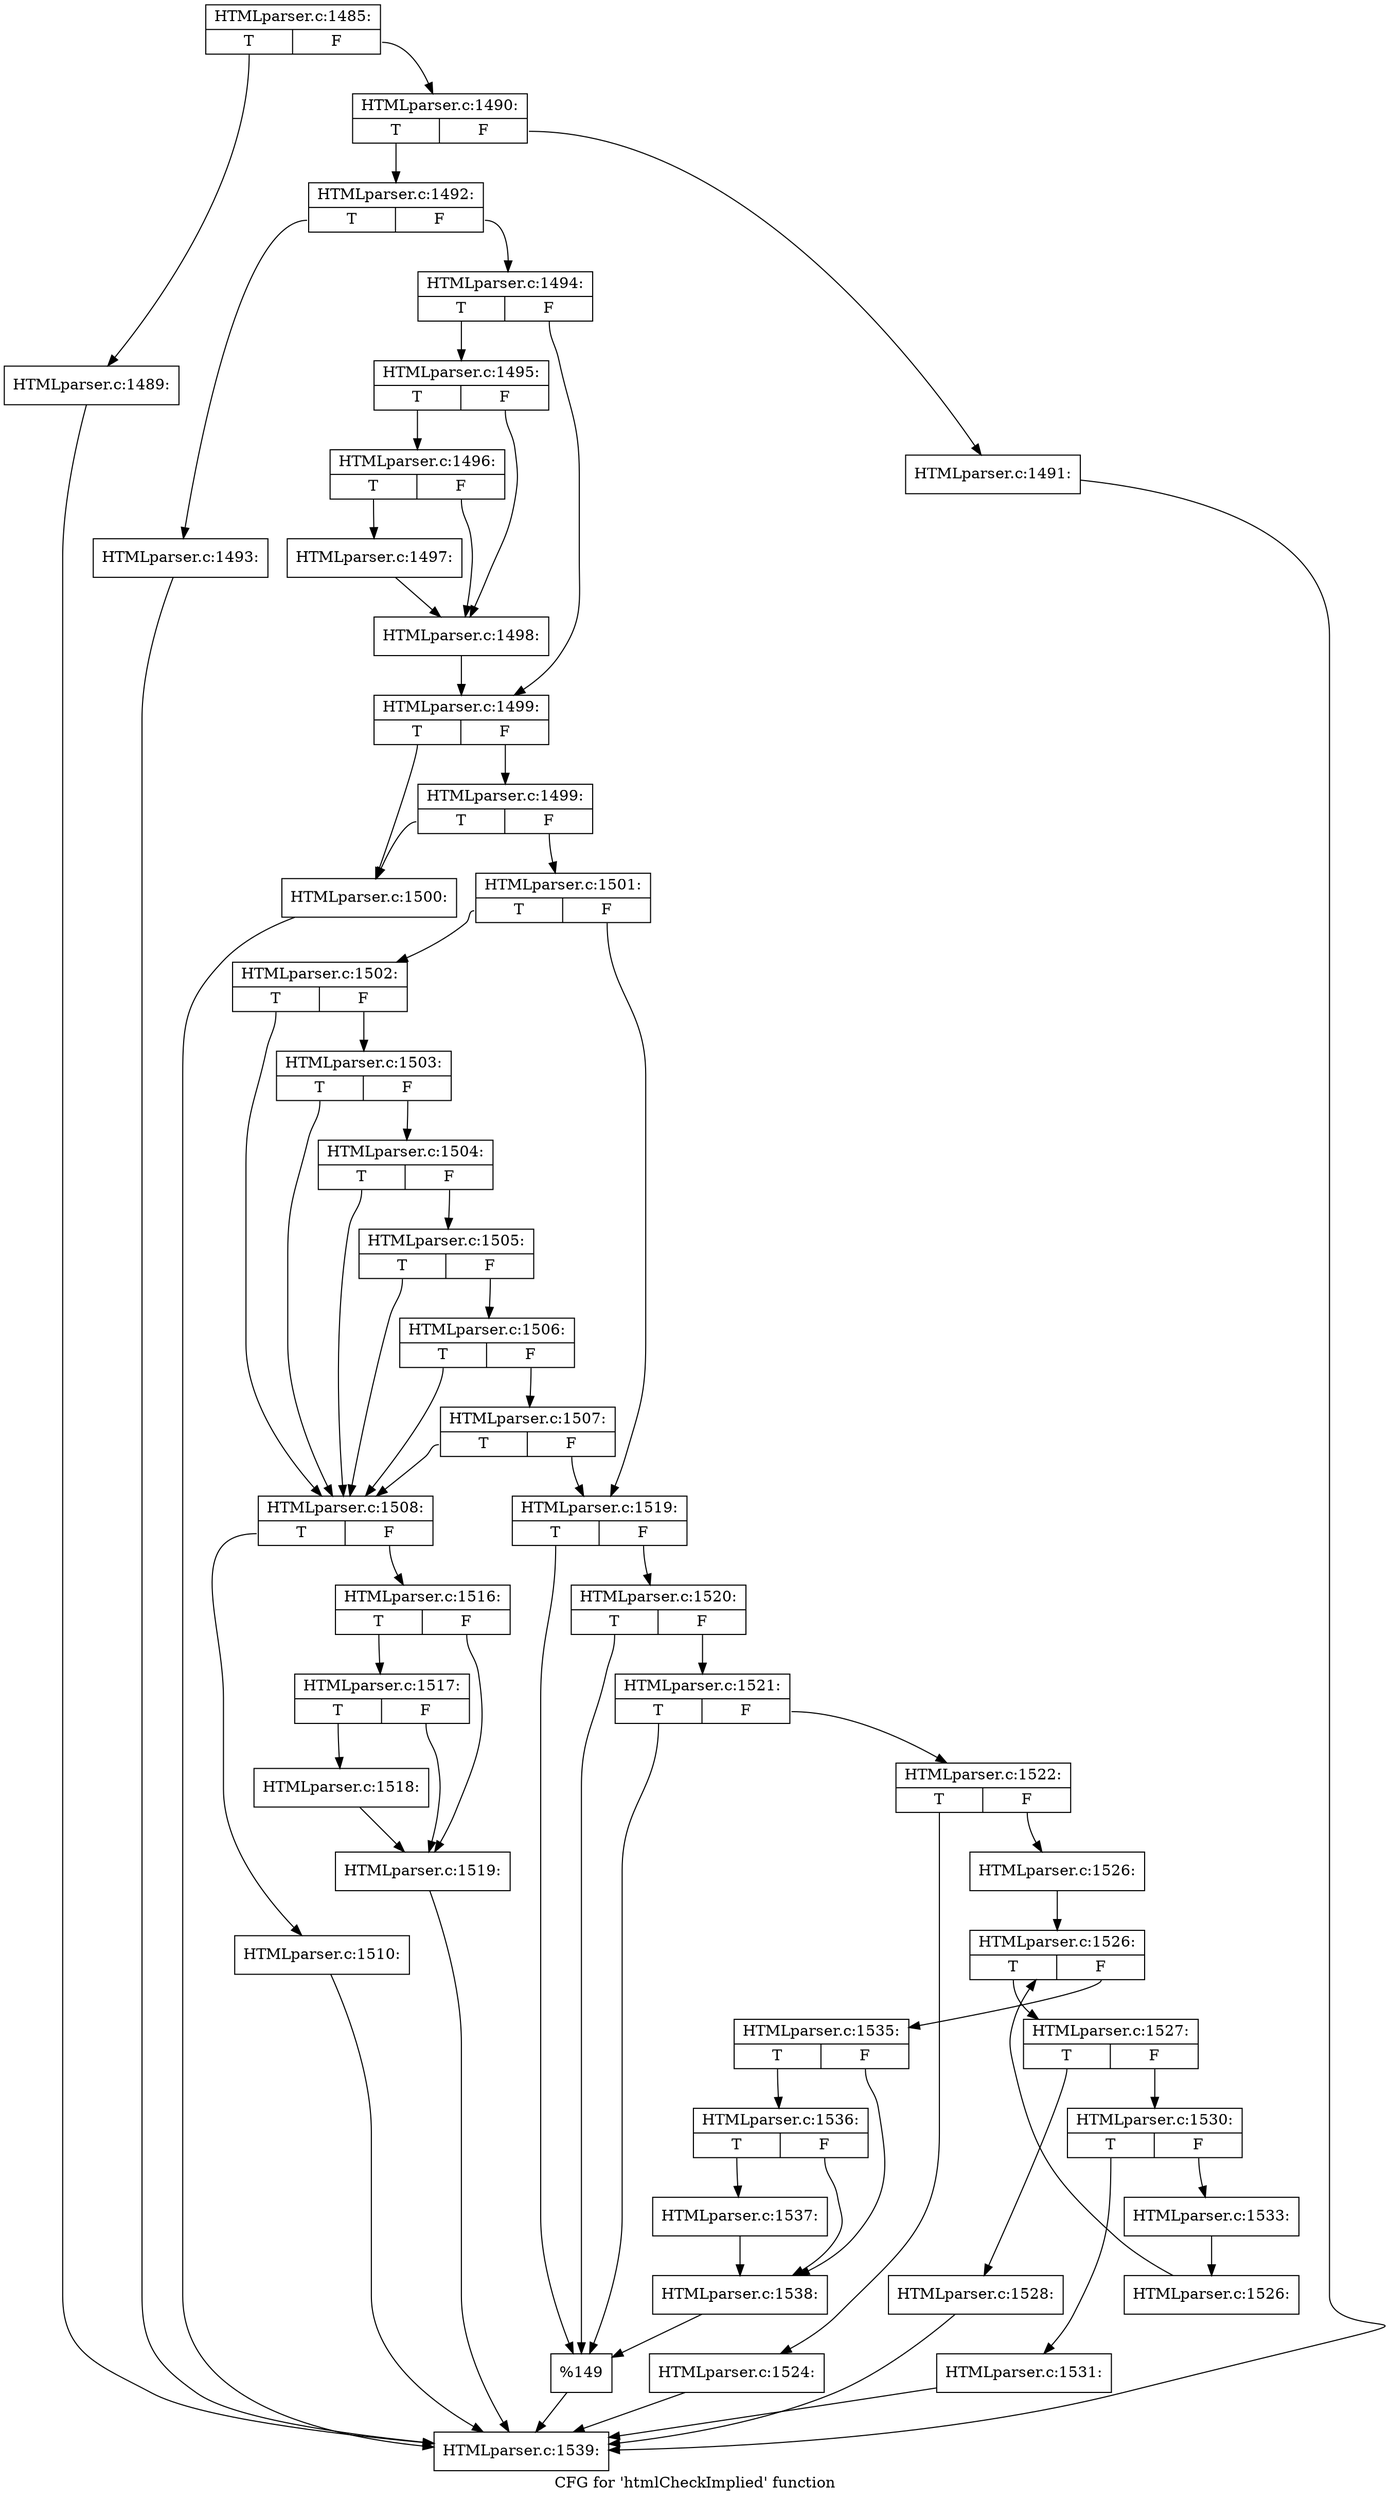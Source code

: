 digraph "CFG for 'htmlCheckImplied' function" {
	label="CFG for 'htmlCheckImplied' function";

	Node0x3f2afe0 [shape=record,label="{HTMLparser.c:1485:|{<s0>T|<s1>F}}"];
	Node0x3f2afe0:s0 -> Node0x3f31070;
	Node0x3f2afe0:s1 -> Node0x3f310c0;
	Node0x3f31070 [shape=record,label="{HTMLparser.c:1489:}"];
	Node0x3f31070 -> Node0x3f33f00;
	Node0x3f310c0 [shape=record,label="{HTMLparser.c:1490:|{<s0>T|<s1>F}}"];
	Node0x3f310c0:s0 -> Node0x3f31670;
	Node0x3f310c0:s1 -> Node0x3f31620;
	Node0x3f31620 [shape=record,label="{HTMLparser.c:1491:}"];
	Node0x3f31620 -> Node0x3f33f00;
	Node0x3f31670 [shape=record,label="{HTMLparser.c:1492:|{<s0>T|<s1>F}}"];
	Node0x3f31670:s0 -> Node0x3f319c0;
	Node0x3f31670:s1 -> Node0x3f31a10;
	Node0x3f319c0 [shape=record,label="{HTMLparser.c:1493:}"];
	Node0x3f319c0 -> Node0x3f33f00;
	Node0x3f31a10 [shape=record,label="{HTMLparser.c:1494:|{<s0>T|<s1>F}}"];
	Node0x3f31a10:s0 -> Node0x3f31ec0;
	Node0x3f31a10:s1 -> Node0x3f31f10;
	Node0x3f31ec0 [shape=record,label="{HTMLparser.c:1495:|{<s0>T|<s1>F}}"];
	Node0x3f31ec0:s0 -> Node0x3f32680;
	Node0x3f31ec0:s1 -> Node0x3f32630;
	Node0x3f32680 [shape=record,label="{HTMLparser.c:1496:|{<s0>T|<s1>F}}"];
	Node0x3f32680:s0 -> Node0x3f325e0;
	Node0x3f32680:s1 -> Node0x3f32630;
	Node0x3f325e0 [shape=record,label="{HTMLparser.c:1497:}"];
	Node0x3f325e0 -> Node0x3f32630;
	Node0x3f32630 [shape=record,label="{HTMLparser.c:1498:}"];
	Node0x3f32630 -> Node0x3f31f10;
	Node0x3f31f10 [shape=record,label="{HTMLparser.c:1499:|{<s0>T|<s1>F}}"];
	Node0x3f31f10:s0 -> Node0x3f336e0;
	Node0x3f31f10:s1 -> Node0x3f33780;
	Node0x3f33780 [shape=record,label="{HTMLparser.c:1499:|{<s0>T|<s1>F}}"];
	Node0x3f33780:s0 -> Node0x3f336e0;
	Node0x3f33780:s1 -> Node0x3f33730;
	Node0x3f336e0 [shape=record,label="{HTMLparser.c:1500:}"];
	Node0x3f336e0 -> Node0x3f33f00;
	Node0x3f33730 [shape=record,label="{HTMLparser.c:1501:|{<s0>T|<s1>F}}"];
	Node0x3f33730:s0 -> Node0x3f33fa0;
	Node0x3f33730:s1 -> Node0x3f33f50;
	Node0x3f33fa0 [shape=record,label="{HTMLparser.c:1502:|{<s0>T|<s1>F}}"];
	Node0x3f33fa0:s0 -> Node0x3f33eb0;
	Node0x3f33fa0:s1 -> Node0x3f345b0;
	Node0x3f345b0 [shape=record,label="{HTMLparser.c:1503:|{<s0>T|<s1>F}}"];
	Node0x3f345b0:s0 -> Node0x3f33eb0;
	Node0x3f345b0:s1 -> Node0x3f34530;
	Node0x3f34530 [shape=record,label="{HTMLparser.c:1504:|{<s0>T|<s1>F}}"];
	Node0x3f34530:s0 -> Node0x3f33eb0;
	Node0x3f34530:s1 -> Node0x3f344b0;
	Node0x3f344b0 [shape=record,label="{HTMLparser.c:1505:|{<s0>T|<s1>F}}"];
	Node0x3f344b0:s0 -> Node0x3f33eb0;
	Node0x3f344b0:s1 -> Node0x3f34430;
	Node0x3f34430 [shape=record,label="{HTMLparser.c:1506:|{<s0>T|<s1>F}}"];
	Node0x3f34430:s0 -> Node0x3f33eb0;
	Node0x3f34430:s1 -> Node0x3f343b0;
	Node0x3f343b0 [shape=record,label="{HTMLparser.c:1507:|{<s0>T|<s1>F}}"];
	Node0x3f343b0:s0 -> Node0x3f33eb0;
	Node0x3f343b0:s1 -> Node0x3f33f50;
	Node0x3f33eb0 [shape=record,label="{HTMLparser.c:1508:|{<s0>T|<s1>F}}"];
	Node0x3f33eb0:s0 -> Node0x3f357c0;
	Node0x3f33eb0:s1 -> Node0x3f35810;
	Node0x3f357c0 [shape=record,label="{HTMLparser.c:1510:}"];
	Node0x3f357c0 -> Node0x3f33f00;
	Node0x3f35810 [shape=record,label="{HTMLparser.c:1516:|{<s0>T|<s1>F}}"];
	Node0x3f35810:s0 -> Node0x3f360a0;
	Node0x3f35810:s1 -> Node0x3f36050;
	Node0x3f360a0 [shape=record,label="{HTMLparser.c:1517:|{<s0>T|<s1>F}}"];
	Node0x3f360a0:s0 -> Node0x3f36000;
	Node0x3f360a0:s1 -> Node0x3f36050;
	Node0x3f36000 [shape=record,label="{HTMLparser.c:1518:}"];
	Node0x3f36000 -> Node0x3f36050;
	Node0x3f36050 [shape=record,label="{HTMLparser.c:1519:}"];
	Node0x3f36050 -> Node0x3f33f00;
	Node0x3f33f50 [shape=record,label="{HTMLparser.c:1519:|{<s0>T|<s1>F}}"];
	Node0x3f33f50:s0 -> Node0x3f37120;
	Node0x3f33f50:s1 -> Node0x3f371f0;
	Node0x3f371f0 [shape=record,label="{HTMLparser.c:1520:|{<s0>T|<s1>F}}"];
	Node0x3f371f0:s0 -> Node0x3f37120;
	Node0x3f371f0:s1 -> Node0x3f37170;
	Node0x3f37170 [shape=record,label="{HTMLparser.c:1521:|{<s0>T|<s1>F}}"];
	Node0x3f37170:s0 -> Node0x3f37120;
	Node0x3f37170:s1 -> Node0x3f370d0;
	Node0x3f370d0 [shape=record,label="{HTMLparser.c:1522:|{<s0>T|<s1>F}}"];
	Node0x3f370d0:s0 -> Node0x3f37b70;
	Node0x3f370d0:s1 -> Node0x3f37bc0;
	Node0x3f37b70 [shape=record,label="{HTMLparser.c:1524:}"];
	Node0x3f37b70 -> Node0x3f33f00;
	Node0x3f37bc0 [shape=record,label="{HTMLparser.c:1526:}"];
	Node0x3f37bc0 -> Node0x3f382a0;
	Node0x3f382a0 [shape=record,label="{HTMLparser.c:1526:|{<s0>T|<s1>F}}"];
	Node0x3f382a0:s0 -> Node0x3f38580;
	Node0x3f382a0:s1 -> Node0x3f38100;
	Node0x3f38580 [shape=record,label="{HTMLparser.c:1527:|{<s0>T|<s1>F}}"];
	Node0x3f38580:s0 -> Node0x3f38a50;
	Node0x3f38580:s1 -> Node0x3f38aa0;
	Node0x3f38a50 [shape=record,label="{HTMLparser.c:1528:}"];
	Node0x3f38a50 -> Node0x3f33f00;
	Node0x3f38aa0 [shape=record,label="{HTMLparser.c:1530:|{<s0>T|<s1>F}}"];
	Node0x3f38aa0:s0 -> Node0x3f39250;
	Node0x3f38aa0:s1 -> Node0x3f392a0;
	Node0x3f39250 [shape=record,label="{HTMLparser.c:1531:}"];
	Node0x3f39250 -> Node0x3f33f00;
	Node0x3f392a0 [shape=record,label="{HTMLparser.c:1533:}"];
	Node0x3f392a0 -> Node0x3f384f0;
	Node0x3f384f0 [shape=record,label="{HTMLparser.c:1526:}"];
	Node0x3f384f0 -> Node0x3f382a0;
	Node0x3f38100 [shape=record,label="{HTMLparser.c:1535:|{<s0>T|<s1>F}}"];
	Node0x3f38100:s0 -> Node0x3f3a120;
	Node0x3f38100:s1 -> Node0x3f3a0d0;
	Node0x3f3a120 [shape=record,label="{HTMLparser.c:1536:|{<s0>T|<s1>F}}"];
	Node0x3f3a120:s0 -> Node0x3f3a080;
	Node0x3f3a120:s1 -> Node0x3f3a0d0;
	Node0x3f3a080 [shape=record,label="{HTMLparser.c:1537:}"];
	Node0x3f3a080 -> Node0x3f3a0d0;
	Node0x3f3a0d0 [shape=record,label="{HTMLparser.c:1538:}"];
	Node0x3f3a0d0 -> Node0x3f37120;
	Node0x3f37120 [shape=record,label="{%149}"];
	Node0x3f37120 -> Node0x3f33f00;
	Node0x3f33f00 [shape=record,label="{HTMLparser.c:1539:}"];
}

